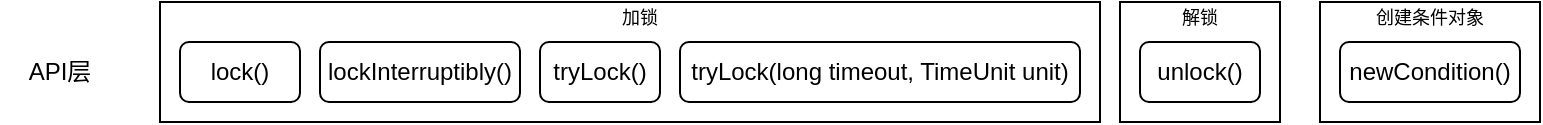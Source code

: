 <mxfile version="24.7.17">
  <diagram name="第 1 页" id="MMxmxStkfbc-HKGitllI">
    <mxGraphModel dx="1981" dy="514" grid="1" gridSize="10" guides="1" tooltips="1" connect="1" arrows="1" fold="1" page="1" pageScale="1" pageWidth="827" pageHeight="1169" math="0" shadow="0">
      <root>
        <mxCell id="0" />
        <mxCell id="1" parent="0" />
        <mxCell id="yH5DKiPyY2_BpjZ6cQ-a-11" value="" style="rounded=0;whiteSpace=wrap;html=1;" vertex="1" parent="1">
          <mxGeometry x="530" y="80" width="80" height="60" as="geometry" />
        </mxCell>
        <mxCell id="yH5DKiPyY2_BpjZ6cQ-a-5" value="" style="rounded=0;whiteSpace=wrap;html=1;" vertex="1" parent="1">
          <mxGeometry x="50" y="80" width="470" height="60" as="geometry" />
        </mxCell>
        <mxCell id="yH5DKiPyY2_BpjZ6cQ-a-1" value="lock()" style="rounded=1;whiteSpace=wrap;html=1;" vertex="1" parent="1">
          <mxGeometry x="60" y="100" width="60" height="30" as="geometry" />
        </mxCell>
        <mxCell id="yH5DKiPyY2_BpjZ6cQ-a-2" value="lockInterruptibly()" style="rounded=1;whiteSpace=wrap;html=1;" vertex="1" parent="1">
          <mxGeometry x="130" y="100" width="100" height="30" as="geometry" />
        </mxCell>
        <mxCell id="yH5DKiPyY2_BpjZ6cQ-a-3" value="tryLock()" style="rounded=1;whiteSpace=wrap;html=1;" vertex="1" parent="1">
          <mxGeometry x="240" y="100" width="60" height="30" as="geometry" />
        </mxCell>
        <mxCell id="yH5DKiPyY2_BpjZ6cQ-a-4" value="tryLock(long timeout, TimeUnit unit)" style="rounded=1;whiteSpace=wrap;html=1;" vertex="1" parent="1">
          <mxGeometry x="310" y="100" width="200" height="30" as="geometry" />
        </mxCell>
        <mxCell id="yH5DKiPyY2_BpjZ6cQ-a-6" value="&lt;font style=&quot;font-size: 9px;&quot;&gt;加锁&lt;/font&gt;" style="text;html=1;align=center;verticalAlign=middle;whiteSpace=wrap;rounded=0;" vertex="1" parent="1">
          <mxGeometry x="260" y="82" width="60" height="10" as="geometry" />
        </mxCell>
        <mxCell id="yH5DKiPyY2_BpjZ6cQ-a-9" value="unlock()" style="rounded=1;whiteSpace=wrap;html=1;" vertex="1" parent="1">
          <mxGeometry x="540" y="100" width="60" height="30" as="geometry" />
        </mxCell>
        <mxCell id="yH5DKiPyY2_BpjZ6cQ-a-12" value="&lt;font style=&quot;font-size: 9px;&quot;&gt;解锁&lt;/font&gt;" style="text;html=1;align=center;verticalAlign=middle;whiteSpace=wrap;rounded=0;" vertex="1" parent="1">
          <mxGeometry x="540" y="82" width="60" height="10" as="geometry" />
        </mxCell>
        <mxCell id="yH5DKiPyY2_BpjZ6cQ-a-13" value="" style="rounded=0;whiteSpace=wrap;html=1;" vertex="1" parent="1">
          <mxGeometry x="630" y="80" width="110" height="60" as="geometry" />
        </mxCell>
        <mxCell id="yH5DKiPyY2_BpjZ6cQ-a-14" value="newCondition()" style="rounded=1;whiteSpace=wrap;html=1;" vertex="1" parent="1">
          <mxGeometry x="640" y="100" width="90" height="30" as="geometry" />
        </mxCell>
        <mxCell id="yH5DKiPyY2_BpjZ6cQ-a-16" value="&lt;font style=&quot;font-size: 9px;&quot;&gt;创建条件对象&lt;/font&gt;" style="text;html=1;align=center;verticalAlign=middle;whiteSpace=wrap;rounded=0;" vertex="1" parent="1">
          <mxGeometry x="655" y="82" width="60" height="10" as="geometry" />
        </mxCell>
        <mxCell id="yH5DKiPyY2_BpjZ6cQ-a-17" value="API层" style="text;html=1;align=center;verticalAlign=middle;whiteSpace=wrap;rounded=0;" vertex="1" parent="1">
          <mxGeometry x="-30" y="100" width="60" height="30" as="geometry" />
        </mxCell>
      </root>
    </mxGraphModel>
  </diagram>
</mxfile>

